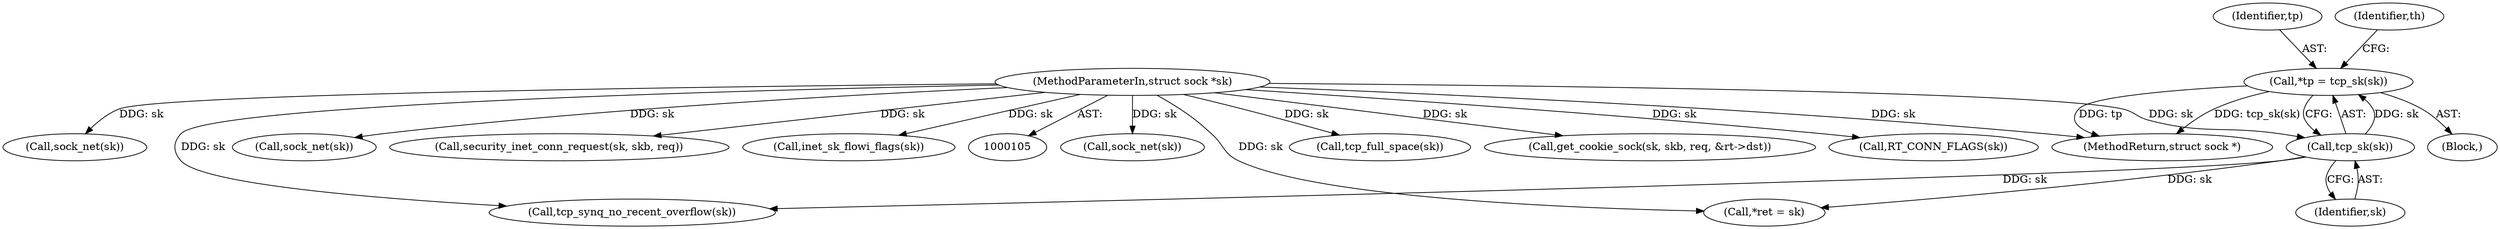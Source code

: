 digraph "0_linux_f6d8bd051c391c1c0458a30b2a7abcd939329259_28@pointer" {
"1000115" [label="(Call,*tp = tcp_sk(sk))"];
"1000117" [label="(Call,tcp_sk(sk))"];
"1000106" [label="(MethodParameterIn,struct sock *sk)"];
"1000483" [label="(MethodReturn,struct sock *)"];
"1000118" [label="(Identifier,sk)"];
"1000423" [label="(Call,sock_net(sk))"];
"1000157" [label="(Call,tcp_synq_no_recent_overflow(sk))"];
"1000441" [label="(Call,tcp_full_space(sk))"];
"1000116" [label="(Identifier,tp)"];
"1000117" [label="(Call,tcp_sk(sk))"];
"1000109" [label="(Block,)"];
"1000472" [label="(Call,get_cookie_sock(sk, skb, req, &rt->dst))"];
"1000121" [label="(Identifier,th)"];
"1000388" [label="(Call,RT_CONN_FLAGS(sk))"];
"1000168" [label="(Call,sock_net(sk))"];
"1000134" [label="(Call,*ret = sk)"];
"1000173" [label="(Call,sock_net(sk))"];
"1000361" [label="(Call,security_inet_conn_request(sk, skb, req))"];
"1000106" [label="(MethodParameterIn,struct sock *sk)"];
"1000115" [label="(Call,*tp = tcp_sk(sk))"];
"1000392" [label="(Call,inet_sk_flowi_flags(sk))"];
"1000115" -> "1000109"  [label="AST: "];
"1000115" -> "1000117"  [label="CFG: "];
"1000116" -> "1000115"  [label="AST: "];
"1000117" -> "1000115"  [label="AST: "];
"1000121" -> "1000115"  [label="CFG: "];
"1000115" -> "1000483"  [label="DDG: tcp_sk(sk)"];
"1000115" -> "1000483"  [label="DDG: tp"];
"1000117" -> "1000115"  [label="DDG: sk"];
"1000117" -> "1000118"  [label="CFG: "];
"1000118" -> "1000117"  [label="AST: "];
"1000106" -> "1000117"  [label="DDG: sk"];
"1000117" -> "1000134"  [label="DDG: sk"];
"1000117" -> "1000157"  [label="DDG: sk"];
"1000106" -> "1000105"  [label="AST: "];
"1000106" -> "1000483"  [label="DDG: sk"];
"1000106" -> "1000134"  [label="DDG: sk"];
"1000106" -> "1000157"  [label="DDG: sk"];
"1000106" -> "1000168"  [label="DDG: sk"];
"1000106" -> "1000173"  [label="DDG: sk"];
"1000106" -> "1000361"  [label="DDG: sk"];
"1000106" -> "1000388"  [label="DDG: sk"];
"1000106" -> "1000392"  [label="DDG: sk"];
"1000106" -> "1000423"  [label="DDG: sk"];
"1000106" -> "1000441"  [label="DDG: sk"];
"1000106" -> "1000472"  [label="DDG: sk"];
}
